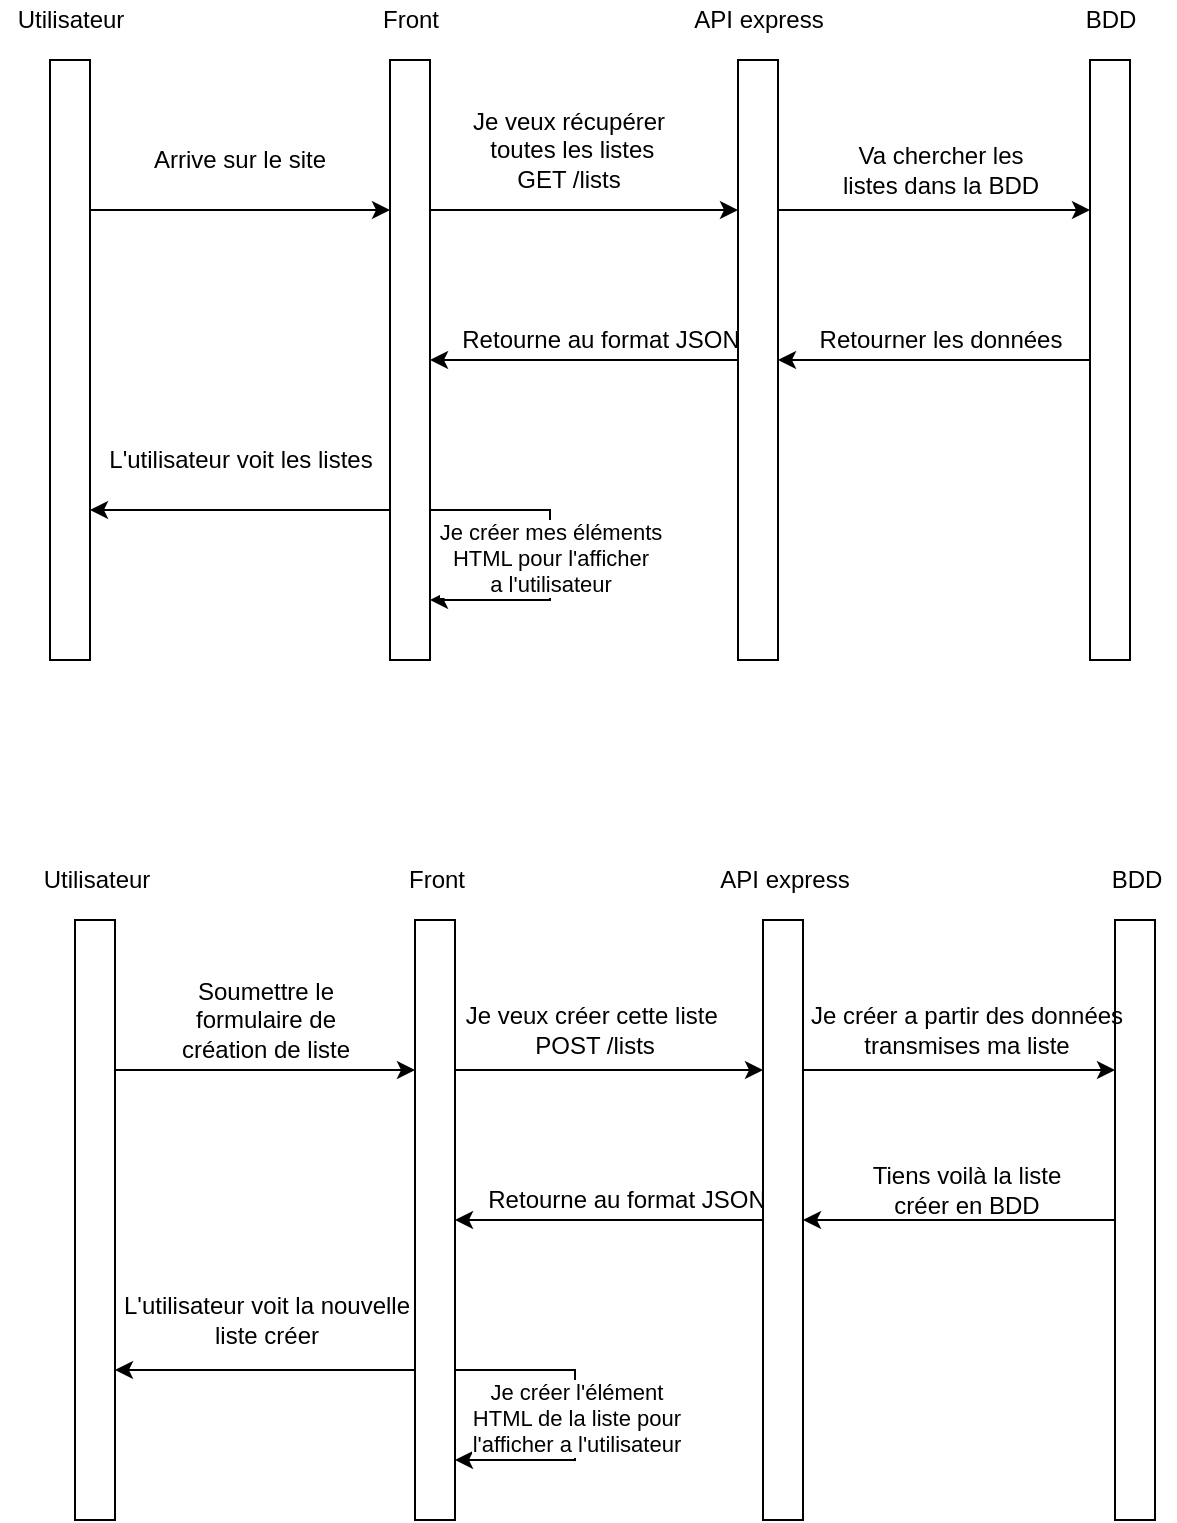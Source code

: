 <mxfile version="14.8.0" type="device"><diagram id="F2SQarK6Dc8IGdVAewts" name="Page-1"><mxGraphModel dx="770" dy="510" grid="1" gridSize="10" guides="1" tooltips="1" connect="1" arrows="1" fold="1" page="1" pageScale="1" pageWidth="827" pageHeight="1169" math="0" shadow="0"><root><mxCell id="0"/><mxCell id="1" parent="0"/><mxCell id="vK9rUlBfT9K4amT9kbQC-20" style="edgeStyle=orthogonalEdgeStyle;rounded=0;orthogonalLoop=1;jettySize=auto;html=1;exitX=1;exitY=0.75;exitDx=0;exitDy=0;" edge="1" parent="1" source="vK9rUlBfT9K4amT9kbQC-1"><mxGeometry relative="1" as="geometry"><mxPoint x="270" y="370" as="targetPoint"/><Array as="points"><mxPoint x="330" y="325"/></Array></mxGeometry></mxCell><mxCell id="vK9rUlBfT9K4amT9kbQC-21" value="Je créer mes éléments&lt;br&gt;HTML pour l'afficher&lt;br&gt;a l'utilisateur" style="edgeLabel;html=1;align=center;verticalAlign=middle;resizable=0;points=[];" vertex="1" connectable="0" parent="vK9rUlBfT9K4amT9kbQC-20"><mxGeometry x="0.018" relative="1" as="geometry"><mxPoint as="offset"/></mxGeometry></mxCell><mxCell id="vK9rUlBfT9K4amT9kbQC-22" style="edgeStyle=orthogonalEdgeStyle;rounded=0;orthogonalLoop=1;jettySize=auto;html=1;exitX=0;exitY=0.75;exitDx=0;exitDy=0;entryX=1;entryY=0.75;entryDx=0;entryDy=0;" edge="1" parent="1" source="vK9rUlBfT9K4amT9kbQC-1" target="vK9rUlBfT9K4amT9kbQC-5"><mxGeometry relative="1" as="geometry"/></mxCell><mxCell id="vK9rUlBfT9K4amT9kbQC-1" value="" style="rounded=0;whiteSpace=wrap;html=1;" vertex="1" parent="1"><mxGeometry x="250" y="100" width="20" height="300" as="geometry"/></mxCell><mxCell id="vK9rUlBfT9K4amT9kbQC-14" style="edgeStyle=orthogonalEdgeStyle;rounded=0;orthogonalLoop=1;jettySize=auto;html=1;exitX=1;exitY=0.25;exitDx=0;exitDy=0;entryX=0;entryY=0.25;entryDx=0;entryDy=0;" edge="1" parent="1" source="vK9rUlBfT9K4amT9kbQC-2" target="vK9rUlBfT9K4amT9kbQC-7"><mxGeometry relative="1" as="geometry"/></mxCell><mxCell id="vK9rUlBfT9K4amT9kbQC-18" style="edgeStyle=orthogonalEdgeStyle;rounded=0;orthogonalLoop=1;jettySize=auto;html=1;exitX=0;exitY=0.5;exitDx=0;exitDy=0;entryX=1;entryY=0.5;entryDx=0;entryDy=0;" edge="1" parent="1" source="vK9rUlBfT9K4amT9kbQC-2" target="vK9rUlBfT9K4amT9kbQC-1"><mxGeometry relative="1" as="geometry"/></mxCell><mxCell id="vK9rUlBfT9K4amT9kbQC-2" value="" style="rounded=0;whiteSpace=wrap;html=1;" vertex="1" parent="1"><mxGeometry x="424" y="100" width="20" height="300" as="geometry"/></mxCell><mxCell id="vK9rUlBfT9K4amT9kbQC-3" value="Front" style="text;html=1;align=center;verticalAlign=middle;resizable=0;points=[];autosize=1;strokeColor=none;" vertex="1" parent="1"><mxGeometry x="240" y="70" width="40" height="20" as="geometry"/></mxCell><mxCell id="vK9rUlBfT9K4amT9kbQC-4" value="API express" style="text;html=1;align=center;verticalAlign=middle;resizable=0;points=[];autosize=1;strokeColor=none;" vertex="1" parent="1"><mxGeometry x="394" y="70" width="80" height="20" as="geometry"/></mxCell><mxCell id="vK9rUlBfT9K4amT9kbQC-11" style="edgeStyle=orthogonalEdgeStyle;rounded=0;orthogonalLoop=1;jettySize=auto;html=1;exitX=1;exitY=0.25;exitDx=0;exitDy=0;entryX=0;entryY=0.25;entryDx=0;entryDy=0;" edge="1" parent="1" source="vK9rUlBfT9K4amT9kbQC-5" target="vK9rUlBfT9K4amT9kbQC-1"><mxGeometry relative="1" as="geometry"/></mxCell><mxCell id="vK9rUlBfT9K4amT9kbQC-5" value="" style="rounded=0;whiteSpace=wrap;html=1;" vertex="1" parent="1"><mxGeometry x="80" y="100" width="20" height="300" as="geometry"/></mxCell><mxCell id="vK9rUlBfT9K4amT9kbQC-6" value="Utilisateur" style="text;html=1;align=center;verticalAlign=middle;resizable=0;points=[];autosize=1;strokeColor=none;" vertex="1" parent="1"><mxGeometry x="55" y="70" width="70" height="20" as="geometry"/></mxCell><mxCell id="vK9rUlBfT9K4amT9kbQC-16" style="edgeStyle=orthogonalEdgeStyle;rounded=0;orthogonalLoop=1;jettySize=auto;html=1;entryX=1;entryY=0.5;entryDx=0;entryDy=0;" edge="1" parent="1" source="vK9rUlBfT9K4amT9kbQC-7" target="vK9rUlBfT9K4amT9kbQC-2"><mxGeometry relative="1" as="geometry"/></mxCell><mxCell id="vK9rUlBfT9K4amT9kbQC-7" value="" style="rounded=0;whiteSpace=wrap;html=1;" vertex="1" parent="1"><mxGeometry x="600" y="100" width="20" height="300" as="geometry"/></mxCell><mxCell id="vK9rUlBfT9K4amT9kbQC-8" value="BDD" style="text;html=1;align=center;verticalAlign=middle;resizable=0;points=[];autosize=1;strokeColor=none;" vertex="1" parent="1"><mxGeometry x="590" y="70" width="40" height="20" as="geometry"/></mxCell><mxCell id="vK9rUlBfT9K4amT9kbQC-9" value="Arrive sur le site" style="text;html=1;strokeColor=none;fillColor=none;align=center;verticalAlign=middle;whiteSpace=wrap;rounded=0;" vertex="1" parent="1"><mxGeometry x="130" y="140" width="90" height="20" as="geometry"/></mxCell><mxCell id="vK9rUlBfT9K4amT9kbQC-12" style="edgeStyle=orthogonalEdgeStyle;rounded=0;orthogonalLoop=1;jettySize=auto;html=1;exitX=1;exitY=0.25;exitDx=0;exitDy=0;entryX=0;entryY=0.25;entryDx=0;entryDy=0;" edge="1" parent="1" source="vK9rUlBfT9K4amT9kbQC-1" target="vK9rUlBfT9K4amT9kbQC-2"><mxGeometry relative="1" as="geometry"><mxPoint x="270" y="185" as="sourcePoint"/><mxPoint x="420" y="185" as="targetPoint"/></mxGeometry></mxCell><mxCell id="vK9rUlBfT9K4amT9kbQC-13" value="Je veux récupérer&lt;br&gt;&amp;nbsp;toutes les listes&lt;br&gt;GET /lists" style="text;html=1;align=center;verticalAlign=middle;resizable=0;points=[];autosize=1;strokeColor=none;" vertex="1" parent="1"><mxGeometry x="284" y="120" width="110" height="50" as="geometry"/></mxCell><mxCell id="vK9rUlBfT9K4amT9kbQC-15" value="Va chercher les &lt;br&gt;listes dans la BDD" style="text;html=1;align=center;verticalAlign=middle;resizable=0;points=[];autosize=1;strokeColor=none;" vertex="1" parent="1"><mxGeometry x="470" y="140" width="110" height="30" as="geometry"/></mxCell><mxCell id="vK9rUlBfT9K4amT9kbQC-17" value="Retourner les données" style="text;html=1;align=center;verticalAlign=middle;resizable=0;points=[];autosize=1;strokeColor=none;" vertex="1" parent="1"><mxGeometry x="455" y="230" width="140" height="20" as="geometry"/></mxCell><mxCell id="vK9rUlBfT9K4amT9kbQC-19" value="Retourne au format JSON" style="text;html=1;align=center;verticalAlign=middle;resizable=0;points=[];autosize=1;strokeColor=none;" vertex="1" parent="1"><mxGeometry x="280" y="230" width="150" height="20" as="geometry"/></mxCell><mxCell id="vK9rUlBfT9K4amT9kbQC-23" value="L'utilisateur voit les listes" style="text;html=1;align=center;verticalAlign=middle;resizable=0;points=[];autosize=1;strokeColor=none;" vertex="1" parent="1"><mxGeometry x="100" y="290" width="150" height="20" as="geometry"/></mxCell><mxCell id="vK9rUlBfT9K4amT9kbQC-24" style="edgeStyle=orthogonalEdgeStyle;rounded=0;orthogonalLoop=1;jettySize=auto;html=1;exitX=1;exitY=0.75;exitDx=0;exitDy=0;" edge="1" parent="1" source="vK9rUlBfT9K4amT9kbQC-27"><mxGeometry relative="1" as="geometry"><mxPoint x="282.5" y="800" as="targetPoint"/><Array as="points"><mxPoint x="342.5" y="755"/></Array></mxGeometry></mxCell><mxCell id="vK9rUlBfT9K4amT9kbQC-25" value="Je créer l'élément&lt;br&gt;HTML de la liste pour &lt;br&gt;l'afficher a l'utilisateur" style="edgeLabel;html=1;align=center;verticalAlign=middle;resizable=0;points=[];" vertex="1" connectable="0" parent="vK9rUlBfT9K4amT9kbQC-24"><mxGeometry x="0.018" relative="1" as="geometry"><mxPoint as="offset"/></mxGeometry></mxCell><mxCell id="vK9rUlBfT9K4amT9kbQC-26" style="edgeStyle=orthogonalEdgeStyle;rounded=0;orthogonalLoop=1;jettySize=auto;html=1;exitX=0;exitY=0.75;exitDx=0;exitDy=0;entryX=1;entryY=0.75;entryDx=0;entryDy=0;" edge="1" parent="1" source="vK9rUlBfT9K4amT9kbQC-27" target="vK9rUlBfT9K4amT9kbQC-34"><mxGeometry relative="1" as="geometry"/></mxCell><mxCell id="vK9rUlBfT9K4amT9kbQC-27" value="" style="rounded=0;whiteSpace=wrap;html=1;" vertex="1" parent="1"><mxGeometry x="262.5" y="530" width="20" height="300" as="geometry"/></mxCell><mxCell id="vK9rUlBfT9K4amT9kbQC-28" style="edgeStyle=orthogonalEdgeStyle;rounded=0;orthogonalLoop=1;jettySize=auto;html=1;exitX=1;exitY=0.25;exitDx=0;exitDy=0;entryX=0;entryY=0.25;entryDx=0;entryDy=0;" edge="1" parent="1" source="vK9rUlBfT9K4amT9kbQC-30" target="vK9rUlBfT9K4amT9kbQC-37"><mxGeometry relative="1" as="geometry"/></mxCell><mxCell id="vK9rUlBfT9K4amT9kbQC-29" style="edgeStyle=orthogonalEdgeStyle;rounded=0;orthogonalLoop=1;jettySize=auto;html=1;exitX=0;exitY=0.5;exitDx=0;exitDy=0;entryX=1;entryY=0.5;entryDx=0;entryDy=0;" edge="1" parent="1" source="vK9rUlBfT9K4amT9kbQC-30" target="vK9rUlBfT9K4amT9kbQC-27"><mxGeometry relative="1" as="geometry"/></mxCell><mxCell id="vK9rUlBfT9K4amT9kbQC-30" value="" style="rounded=0;whiteSpace=wrap;html=1;" vertex="1" parent="1"><mxGeometry x="436.5" y="530" width="20" height="300" as="geometry"/></mxCell><mxCell id="vK9rUlBfT9K4amT9kbQC-31" value="Front" style="text;html=1;align=center;verticalAlign=middle;resizable=0;points=[];autosize=1;strokeColor=none;" vertex="1" parent="1"><mxGeometry x="252.5" y="500" width="40" height="20" as="geometry"/></mxCell><mxCell id="vK9rUlBfT9K4amT9kbQC-32" value="API express" style="text;html=1;align=center;verticalAlign=middle;resizable=0;points=[];autosize=1;strokeColor=none;" vertex="1" parent="1"><mxGeometry x="406.5" y="500" width="80" height="20" as="geometry"/></mxCell><mxCell id="vK9rUlBfT9K4amT9kbQC-33" style="edgeStyle=orthogonalEdgeStyle;rounded=0;orthogonalLoop=1;jettySize=auto;html=1;exitX=1;exitY=0.25;exitDx=0;exitDy=0;entryX=0;entryY=0.25;entryDx=0;entryDy=0;" edge="1" parent="1" source="vK9rUlBfT9K4amT9kbQC-34" target="vK9rUlBfT9K4amT9kbQC-27"><mxGeometry relative="1" as="geometry"/></mxCell><mxCell id="vK9rUlBfT9K4amT9kbQC-34" value="" style="rounded=0;whiteSpace=wrap;html=1;" vertex="1" parent="1"><mxGeometry x="92.5" y="530" width="20" height="300" as="geometry"/></mxCell><mxCell id="vK9rUlBfT9K4amT9kbQC-35" value="Utilisateur" style="text;html=1;align=center;verticalAlign=middle;resizable=0;points=[];autosize=1;strokeColor=none;" vertex="1" parent="1"><mxGeometry x="67.5" y="500" width="70" height="20" as="geometry"/></mxCell><mxCell id="vK9rUlBfT9K4amT9kbQC-36" style="edgeStyle=orthogonalEdgeStyle;rounded=0;orthogonalLoop=1;jettySize=auto;html=1;entryX=1;entryY=0.5;entryDx=0;entryDy=0;" edge="1" parent="1" source="vK9rUlBfT9K4amT9kbQC-37" target="vK9rUlBfT9K4amT9kbQC-30"><mxGeometry relative="1" as="geometry"/></mxCell><mxCell id="vK9rUlBfT9K4amT9kbQC-37" value="" style="rounded=0;whiteSpace=wrap;html=1;" vertex="1" parent="1"><mxGeometry x="612.5" y="530" width="20" height="300" as="geometry"/></mxCell><mxCell id="vK9rUlBfT9K4amT9kbQC-38" value="BDD" style="text;html=1;align=center;verticalAlign=middle;resizable=0;points=[];autosize=1;strokeColor=none;" vertex="1" parent="1"><mxGeometry x="602.5" y="500" width="40" height="20" as="geometry"/></mxCell><mxCell id="vK9rUlBfT9K4amT9kbQC-39" value="Soumettre le formulaire de création de liste" style="text;html=1;strokeColor=none;fillColor=none;align=center;verticalAlign=middle;whiteSpace=wrap;rounded=0;" vertex="1" parent="1"><mxGeometry x="142.5" y="570" width="90" height="20" as="geometry"/></mxCell><mxCell id="vK9rUlBfT9K4amT9kbQC-40" style="edgeStyle=orthogonalEdgeStyle;rounded=0;orthogonalLoop=1;jettySize=auto;html=1;exitX=1;exitY=0.25;exitDx=0;exitDy=0;entryX=0;entryY=0.25;entryDx=0;entryDy=0;" edge="1" parent="1" source="vK9rUlBfT9K4amT9kbQC-27" target="vK9rUlBfT9K4amT9kbQC-30"><mxGeometry relative="1" as="geometry"><mxPoint x="282.5" y="615" as="sourcePoint"/><mxPoint x="432.5" y="615" as="targetPoint"/></mxGeometry></mxCell><mxCell id="vK9rUlBfT9K4amT9kbQC-41" value="Je veux créer cette liste&amp;nbsp;&lt;br&gt;POST /lists" style="text;html=1;align=center;verticalAlign=middle;resizable=0;points=[];autosize=1;strokeColor=none;" vertex="1" parent="1"><mxGeometry x="281.5" y="570" width="140" height="30" as="geometry"/></mxCell><mxCell id="vK9rUlBfT9K4amT9kbQC-42" value="Je créer a partir des données&lt;br&gt;transmises ma liste" style="text;html=1;align=center;verticalAlign=middle;resizable=0;points=[];autosize=1;strokeColor=none;" vertex="1" parent="1"><mxGeometry x="452.5" y="570" width="170" height="30" as="geometry"/></mxCell><mxCell id="vK9rUlBfT9K4amT9kbQC-43" value="Tiens voilà la liste&lt;br&gt;créer en BDD" style="text;html=1;align=center;verticalAlign=middle;resizable=0;points=[];autosize=1;strokeColor=none;" vertex="1" parent="1"><mxGeometry x="482.5" y="650" width="110" height="30" as="geometry"/></mxCell><mxCell id="vK9rUlBfT9K4amT9kbQC-44" value="Retourne au format JSON" style="text;html=1;align=center;verticalAlign=middle;resizable=0;points=[];autosize=1;strokeColor=none;" vertex="1" parent="1"><mxGeometry x="292.5" y="660" width="150" height="20" as="geometry"/></mxCell><mxCell id="vK9rUlBfT9K4amT9kbQC-45" value="L'utilisateur voit la nouvelle&lt;br&gt;liste créer" style="text;html=1;align=center;verticalAlign=middle;resizable=0;points=[];autosize=1;strokeColor=none;" vertex="1" parent="1"><mxGeometry x="107.5" y="715" width="160" height="30" as="geometry"/></mxCell></root></mxGraphModel></diagram></mxfile>